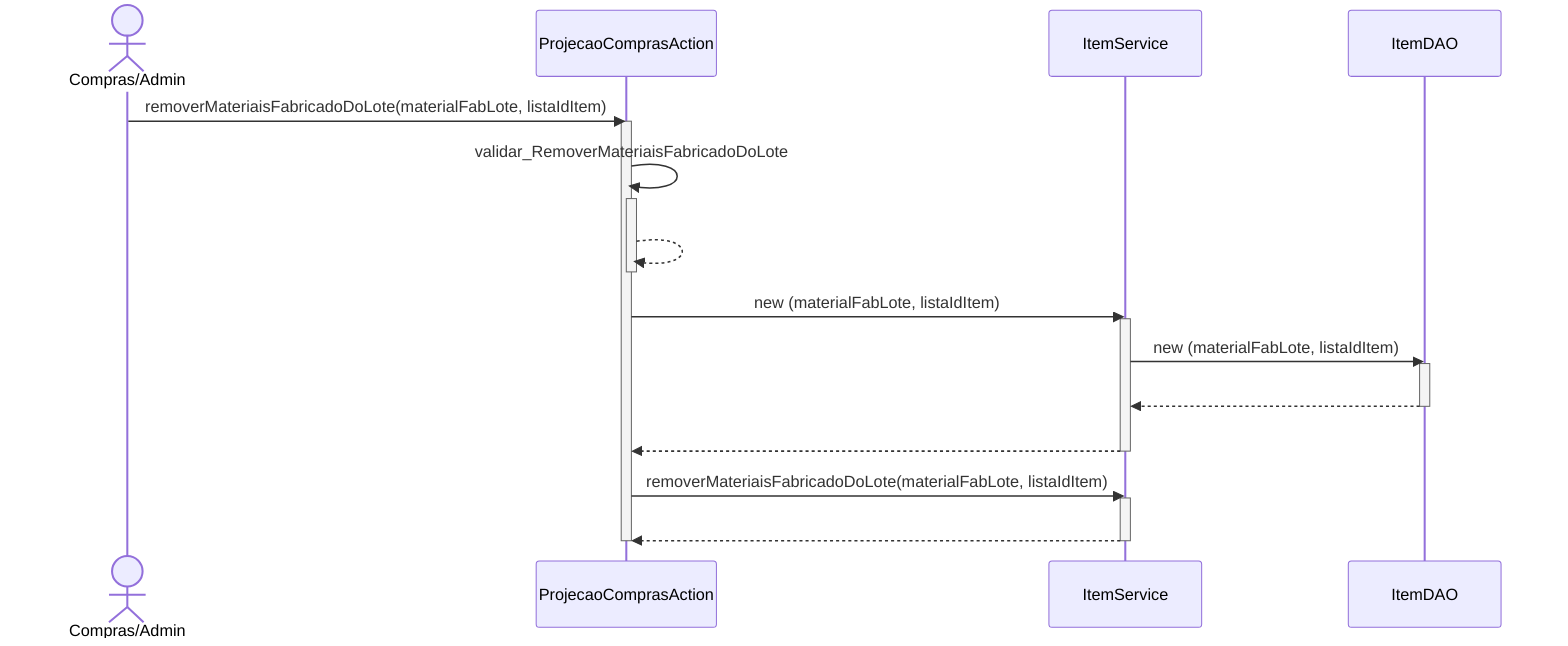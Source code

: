 sequenceDiagram
actor CA as Compras/Admin
CA ->> ProjecaoComprasAction : removerMateriaisFabricadoDoLote(materialFabLote, listaIdItem)
activate ProjecaoComprasAction
ProjecaoComprasAction ->> ProjecaoComprasAction : validar_RemoverMateriaisFabricadoDoLote 
activate ProjecaoComprasAction
ProjecaoComprasAction -->> ProjecaoComprasAction : #32; 
deactivate ProjecaoComprasAction
ProjecaoComprasAction ->> ItemService : new (materialFabLote, listaIdItem)
activate ItemService
ItemService ->> ItemDAO : new (materialFabLote, listaIdItem)
activate ItemDAO
ItemDAO -->> ItemService : #32; 
deactivate ItemDAO
ItemService -->> ProjecaoComprasAction : #32; 
deactivate ItemService
ProjecaoComprasAction ->> ItemService : removerMateriaisFabricadoDoLote(materialFabLote, listaIdItem)
activate ItemService
ItemService -->> ProjecaoComprasAction : #32; 
deactivate ItemService
deactivate ProjecaoComprasAction